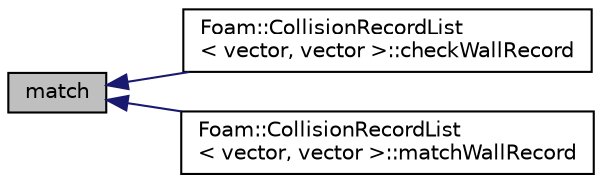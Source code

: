 digraph "match"
{
  bgcolor="transparent";
  edge [fontname="Helvetica",fontsize="10",labelfontname="Helvetica",labelfontsize="10"];
  node [fontname="Helvetica",fontsize="10",shape=record];
  rankdir="LR";
  Node119 [label="match",height=0.2,width=0.4,color="black", fillcolor="grey75", style="filled", fontcolor="black"];
  Node119 -> Node120 [dir="back",color="midnightblue",fontsize="10",style="solid",fontname="Helvetica"];
  Node120 [label="Foam::CollisionRecordList\l\< vector, vector \>::checkWallRecord",height=0.2,width=0.4,color="black",URL="$a24993.html#abea1603707f354f4326199473069cda3",tooltip="Enquire if the specified record exists without modifying. "];
  Node119 -> Node121 [dir="back",color="midnightblue",fontsize="10",style="solid",fontname="Helvetica"];
  Node121 [label="Foam::CollisionRecordList\l\< vector, vector \>::matchWallRecord",height=0.2,width=0.4,color="black",URL="$a24993.html#aa7ee56f8d46f9e7b9f22507efc3cda3f",tooltip="Enquires if the position of wall impact relative to the. "];
}
